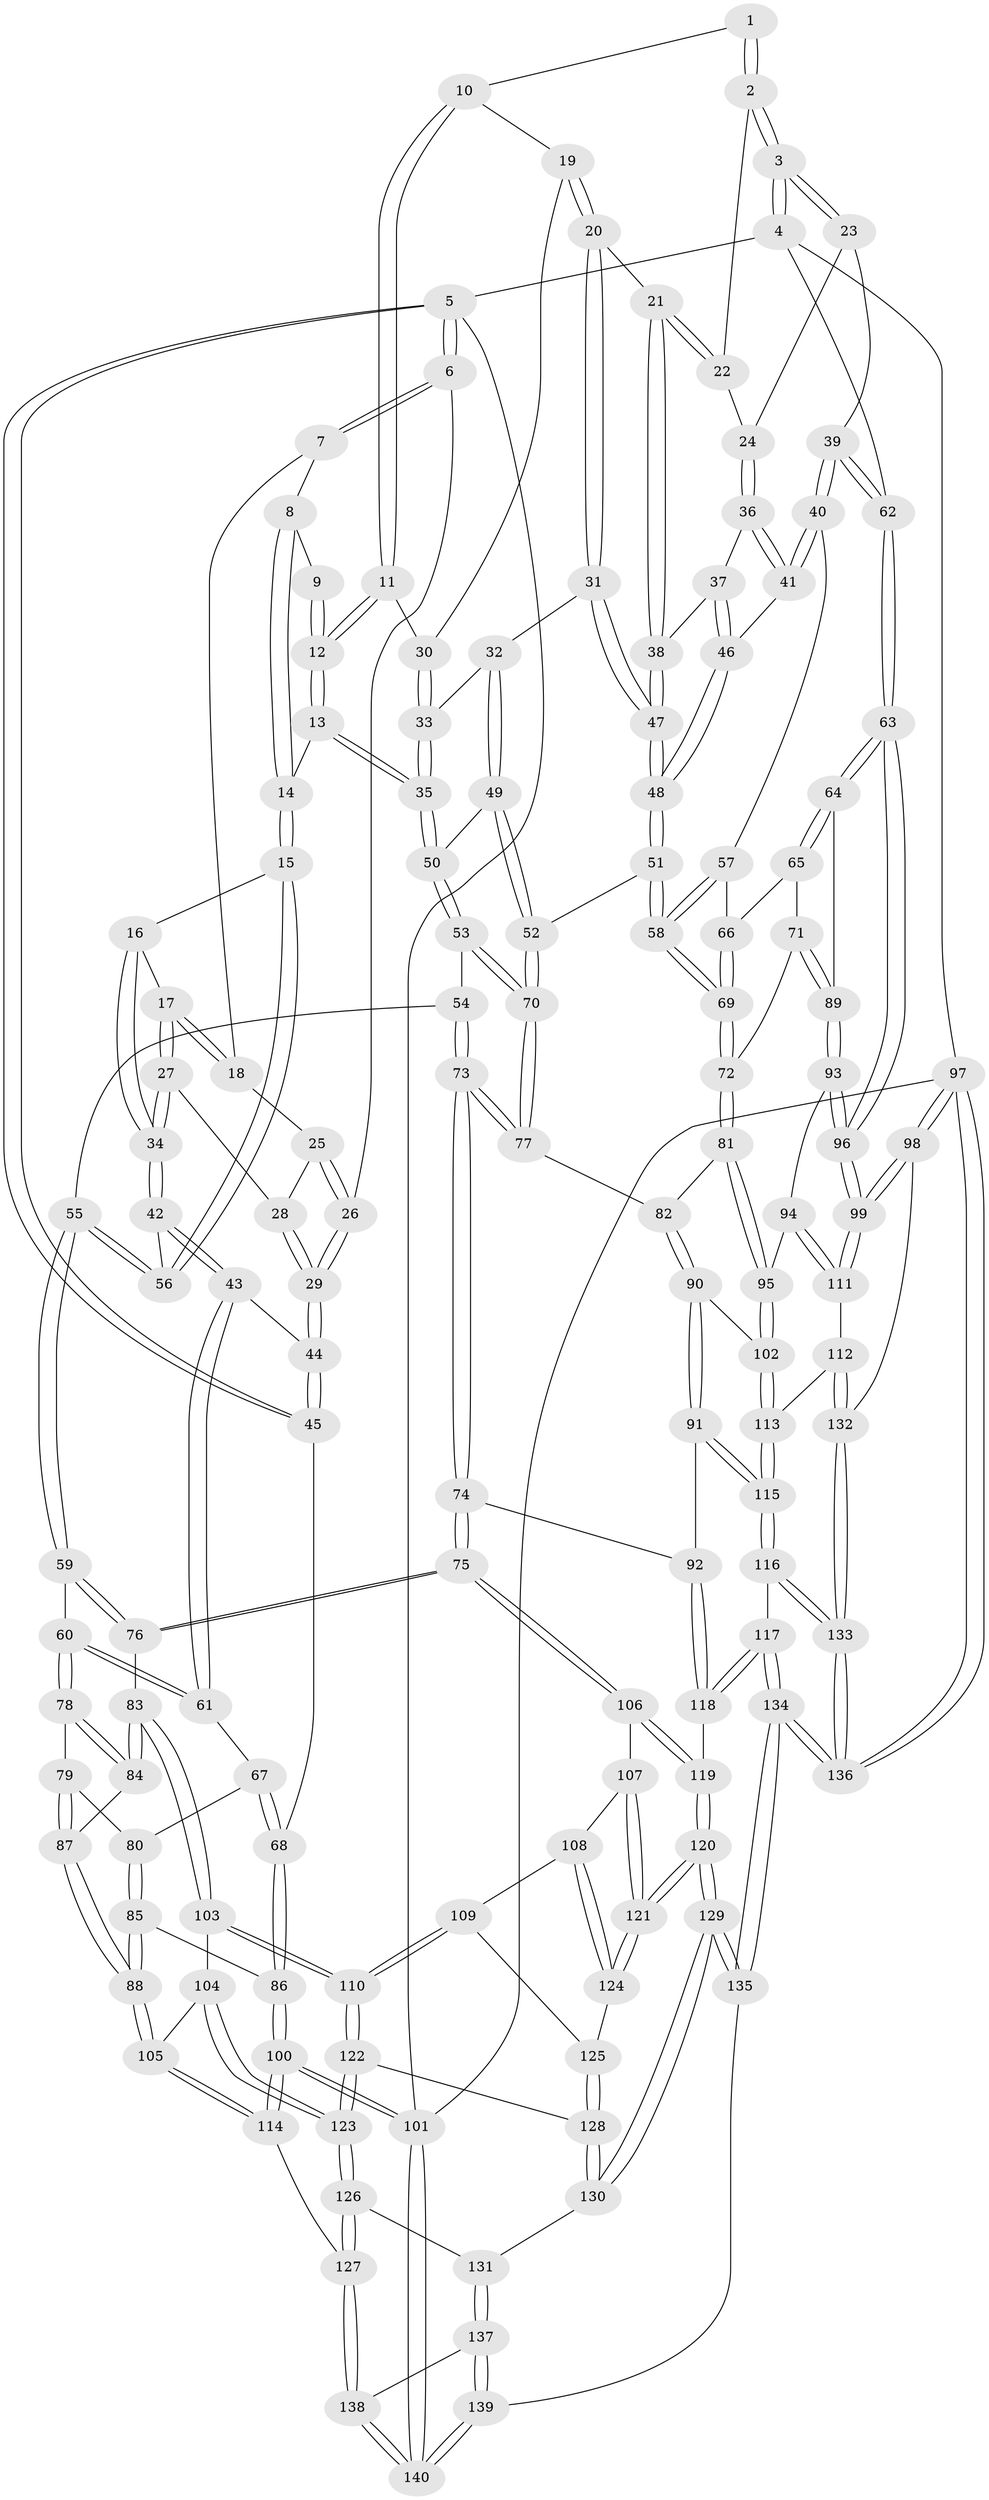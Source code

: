 // coarse degree distribution, {2: 0.10588235294117647, 4: 0.17647058823529413, 3: 0.6235294117647059, 5: 0.08235294117647059, 6: 0.011764705882352941}
// Generated by graph-tools (version 1.1) at 2025/54/03/04/25 22:54:14]
// undirected, 140 vertices, 347 edges
graph export_dot {
  node [color=gray90,style=filled];
  1 [pos="+0.5989799266483675+0"];
  2 [pos="+0.9347001087649257+0"];
  3 [pos="+1+0"];
  4 [pos="+1+0"];
  5 [pos="+0+0"];
  6 [pos="+0+0"];
  7 [pos="+0.25542802739147724+0"];
  8 [pos="+0.26820988511085303+0"];
  9 [pos="+0.551112765109841+0"];
  10 [pos="+0.6400470509727724+0"];
  11 [pos="+0.5158341096445216+0.09413308719193107"];
  12 [pos="+0.4900610442476863+0.09452375042406858"];
  13 [pos="+0.45818143308818615+0.13016174112078"];
  14 [pos="+0.45158145072351286+0.1310308635257356"];
  15 [pos="+0.431814332952889+0.13840211337419256"];
  16 [pos="+0.3585204057036175+0.1021704548288942"];
  17 [pos="+0.2976680125135644+0.03968267765161537"];
  18 [pos="+0.2690773818844889+0"];
  19 [pos="+0.6562025395578537+0.06257092421699781"];
  20 [pos="+0.7443855282367396+0.12922938381199178"];
  21 [pos="+0.7489160694372735+0.1291978989718339"];
  22 [pos="+0.8527092897817743+0"];
  23 [pos="+0.9360687807733123+0.11426039173019198"];
  24 [pos="+0.8794889798797559+0.12925796088510272"];
  25 [pos="+0.2052532595478809+0.06359102739099935"];
  26 [pos="+0.10490967977847072+0.07128135881384352"];
  27 [pos="+0.24669379946038672+0.1395369607207167"];
  28 [pos="+0.20326061104840423+0.08522477113453342"];
  29 [pos="+0.1259909524440447+0.17016909735871125"];
  30 [pos="+0.5897603166432619+0.09804587836239635"];
  31 [pos="+0.6882824482325566+0.173190414680128"];
  32 [pos="+0.6728258839676007+0.18208399183229917"];
  33 [pos="+0.6104662475164172+0.16181889485774661"];
  34 [pos="+0.24575520456130434+0.18092419850643676"];
  35 [pos="+0.5263238408617718+0.20665387533255683"];
  36 [pos="+0.8390528092704582+0.1557872889429428"];
  37 [pos="+0.7675290477128536+0.13937913234778845"];
  38 [pos="+0.7500161707030001+0.13014129489879553"];
  39 [pos="+0.9709001630842867+0.2597901745703575"];
  40 [pos="+0.9257426912117427+0.26466073708611043"];
  41 [pos="+0.9002640881299113+0.2511191368772253"];
  42 [pos="+0.2349286926031146+0.2109264680672782"];
  43 [pos="+0.14035187463822085+0.2514914142335306"];
  44 [pos="+0.12276863989255815+0.24168904680985923"];
  45 [pos="+0+0.2532595818141571"];
  46 [pos="+0.8043096961192528+0.27913921368552924"];
  47 [pos="+0.7320980244306494+0.3633740555988363"];
  48 [pos="+0.7321280810337917+0.36627477337358755"];
  49 [pos="+0.6711153791079235+0.18510015542839142"];
  50 [pos="+0.5634835159839019+0.3056552381684421"];
  51 [pos="+0.7250580600976744+0.38320186036263265"];
  52 [pos="+0.7006453722720696+0.3857253085319766"];
  53 [pos="+0.5634767628224338+0.33419095097059837"];
  54 [pos="+0.4776359418777404+0.37819658553611524"];
  55 [pos="+0.39060124243150096+0.355530490584657"];
  56 [pos="+0.36321588985306663+0.2456202604537762"];
  57 [pos="+0.920522515642519+0.27474098696546023"];
  58 [pos="+0.7512891090565814+0.3980088432108021"];
  59 [pos="+0.31325921379578064+0.4062083281786352"];
  60 [pos="+0.2021736872731845+0.4028914591755997"];
  61 [pos="+0.18910956912723534+0.38659650177056704"];
  62 [pos="+1+0.3160054155223299"];
  63 [pos="+1+0.38226936219274477"];
  64 [pos="+1+0.40130944648229927"];
  65 [pos="+0.9753981660926807+0.41614967498684013"];
  66 [pos="+0.8938688072186297+0.3709704772945453"];
  67 [pos="+0.020379796523878727+0.4282301079293028"];
  68 [pos="+0+0.38275400687197514"];
  69 [pos="+0.7904568856922415+0.427886868334377"];
  70 [pos="+0.6853872261090375+0.38889692206527915"];
  71 [pos="+0.842165060390676+0.5006462098084644"];
  72 [pos="+0.8320027602797587+0.4981581660643908"];
  73 [pos="+0.4950319086000304+0.5870252671829032"];
  74 [pos="+0.48945259794776563+0.5991128083660935"];
  75 [pos="+0.47443288947089907+0.6076796130047607"];
  76 [pos="+0.3603600387081103+0.5846666256495"];
  77 [pos="+0.6418760209468575+0.5072305230748568"];
  78 [pos="+0.18833056003093682+0.44890169549468284"];
  79 [pos="+0.10353145411489545+0.5016664381201044"];
  80 [pos="+0.08548484274503018+0.5054443695955281"];
  81 [pos="+0.7756461579378523+0.5887977676405781"];
  82 [pos="+0.678204000655817+0.5534253971709311"];
  83 [pos="+0.30854583598860924+0.6083199651138697"];
  84 [pos="+0.21085786667079623+0.5607218825660988"];
  85 [pos="+0.04215677367783641+0.5520519937640845"];
  86 [pos="+0+0.4870844769968686"];
  87 [pos="+0.1404969865292335+0.6171095932510995"];
  88 [pos="+0.10245539506795916+0.6659391147184944"];
  89 [pos="+0.9013713872689525+0.5421692087250304"];
  90 [pos="+0.649679843933262+0.6490723553267804"];
  91 [pos="+0.6186696236462353+0.664032416830318"];
  92 [pos="+0.5880633533614069+0.6603229122677959"];
  93 [pos="+0.9298032097016151+0.5887274169550867"];
  94 [pos="+0.8955517474859491+0.6570202054987972"];
  95 [pos="+0.7754725147448996+0.6336323463962208"];
  96 [pos="+1+0.6429182541987195"];
  97 [pos="+1+1"];
  98 [pos="+1+0.8811513076882429"];
  99 [pos="+1+0.6590478330622148"];
  100 [pos="+0+0.8467099484765298"];
  101 [pos="+0+1"];
  102 [pos="+0.764031488007459+0.6540813930202876"];
  103 [pos="+0.2818216470150638+0.6756030755894106"];
  104 [pos="+0.1242723145022463+0.6819812139474987"];
  105 [pos="+0.10072829310614662+0.675244434172618"];
  106 [pos="+0.46999804954907776+0.6289817004087183"];
  107 [pos="+0.43927885826800106+0.6911947910880599"];
  108 [pos="+0.42749309805387986+0.7103639285766367"];
  109 [pos="+0.40714569956698543+0.7264934924445051"];
  110 [pos="+0.2967819201347263+0.7760913593215109"];
  111 [pos="+0.9180971671596397+0.7352042274010467"];
  112 [pos="+0.867236050753066+0.8088924934328143"];
  113 [pos="+0.7691117175606175+0.7869784405790459"];
  114 [pos="+0+0.7921807973493735"];
  115 [pos="+0.715751291549263+0.8137412218268918"];
  116 [pos="+0.7127729747077631+0.8168963217455759"];
  117 [pos="+0.6617639469298426+0.8384299075730445"];
  118 [pos="+0.5765533897032296+0.8311709777931952"];
  119 [pos="+0.5508266987735049+0.8387807101379484"];
  120 [pos="+0.5307806505985408+0.8529012393719732"];
  121 [pos="+0.5248221310763296+0.8491599970867966"];
  122 [pos="+0.28967002988728807+0.7954625893450658"];
  123 [pos="+0.2753803552320942+0.8065516462358918"];
  124 [pos="+0.4617703356049573+0.8161022102410682"];
  125 [pos="+0.41278824964334726+0.8174789749794016"];
  126 [pos="+0.24634537914806912+0.8473248259603839"];
  127 [pos="+0.18108105612686295+0.8920422886596555"];
  128 [pos="+0.37247941212118274+0.8354788563691427"];
  129 [pos="+0.4925029077769171+0.9426060951638963"];
  130 [pos="+0.39285892304075937+0.8833117520032456"];
  131 [pos="+0.3387189084264207+0.9285549027759762"];
  132 [pos="+0.9023094656218231+0.8672334308817071"];
  133 [pos="+0.832554486228505+1"];
  134 [pos="+0.6269491753097521+1"];
  135 [pos="+0.4931997993246394+1"];
  136 [pos="+0.8286515602965733+1"];
  137 [pos="+0.3455090342135778+0.9694553765986004"];
  138 [pos="+0.18626425944276692+0.9483088782599817"];
  139 [pos="+0.4749011122560561+1"];
  140 [pos="+0.14773671424885748+1"];
  1 -- 2;
  1 -- 2;
  1 -- 10;
  2 -- 3;
  2 -- 3;
  2 -- 22;
  3 -- 4;
  3 -- 4;
  3 -- 23;
  3 -- 23;
  4 -- 5;
  4 -- 62;
  4 -- 97;
  5 -- 6;
  5 -- 6;
  5 -- 45;
  5 -- 45;
  5 -- 101;
  6 -- 7;
  6 -- 7;
  6 -- 26;
  7 -- 8;
  7 -- 18;
  8 -- 9;
  8 -- 14;
  8 -- 14;
  9 -- 12;
  9 -- 12;
  10 -- 11;
  10 -- 11;
  10 -- 19;
  11 -- 12;
  11 -- 12;
  11 -- 30;
  12 -- 13;
  12 -- 13;
  13 -- 14;
  13 -- 35;
  13 -- 35;
  14 -- 15;
  14 -- 15;
  15 -- 16;
  15 -- 56;
  15 -- 56;
  16 -- 17;
  16 -- 34;
  16 -- 34;
  17 -- 18;
  17 -- 18;
  17 -- 27;
  17 -- 27;
  18 -- 25;
  19 -- 20;
  19 -- 20;
  19 -- 30;
  20 -- 21;
  20 -- 31;
  20 -- 31;
  21 -- 22;
  21 -- 22;
  21 -- 38;
  21 -- 38;
  22 -- 24;
  23 -- 24;
  23 -- 39;
  24 -- 36;
  24 -- 36;
  25 -- 26;
  25 -- 26;
  25 -- 28;
  26 -- 29;
  26 -- 29;
  27 -- 28;
  27 -- 34;
  27 -- 34;
  28 -- 29;
  28 -- 29;
  29 -- 44;
  29 -- 44;
  30 -- 33;
  30 -- 33;
  31 -- 32;
  31 -- 47;
  31 -- 47;
  32 -- 33;
  32 -- 49;
  32 -- 49;
  33 -- 35;
  33 -- 35;
  34 -- 42;
  34 -- 42;
  35 -- 50;
  35 -- 50;
  36 -- 37;
  36 -- 41;
  36 -- 41;
  37 -- 38;
  37 -- 46;
  37 -- 46;
  38 -- 47;
  38 -- 47;
  39 -- 40;
  39 -- 40;
  39 -- 62;
  39 -- 62;
  40 -- 41;
  40 -- 41;
  40 -- 57;
  41 -- 46;
  42 -- 43;
  42 -- 43;
  42 -- 56;
  43 -- 44;
  43 -- 61;
  43 -- 61;
  44 -- 45;
  44 -- 45;
  45 -- 68;
  46 -- 48;
  46 -- 48;
  47 -- 48;
  47 -- 48;
  48 -- 51;
  48 -- 51;
  49 -- 50;
  49 -- 52;
  49 -- 52;
  50 -- 53;
  50 -- 53;
  51 -- 52;
  51 -- 58;
  51 -- 58;
  52 -- 70;
  52 -- 70;
  53 -- 54;
  53 -- 70;
  53 -- 70;
  54 -- 55;
  54 -- 73;
  54 -- 73;
  55 -- 56;
  55 -- 56;
  55 -- 59;
  55 -- 59;
  57 -- 58;
  57 -- 58;
  57 -- 66;
  58 -- 69;
  58 -- 69;
  59 -- 60;
  59 -- 76;
  59 -- 76;
  60 -- 61;
  60 -- 61;
  60 -- 78;
  60 -- 78;
  61 -- 67;
  62 -- 63;
  62 -- 63;
  63 -- 64;
  63 -- 64;
  63 -- 96;
  63 -- 96;
  64 -- 65;
  64 -- 65;
  64 -- 89;
  65 -- 66;
  65 -- 71;
  66 -- 69;
  66 -- 69;
  67 -- 68;
  67 -- 68;
  67 -- 80;
  68 -- 86;
  68 -- 86;
  69 -- 72;
  69 -- 72;
  70 -- 77;
  70 -- 77;
  71 -- 72;
  71 -- 89;
  71 -- 89;
  72 -- 81;
  72 -- 81;
  73 -- 74;
  73 -- 74;
  73 -- 77;
  73 -- 77;
  74 -- 75;
  74 -- 75;
  74 -- 92;
  75 -- 76;
  75 -- 76;
  75 -- 106;
  75 -- 106;
  76 -- 83;
  77 -- 82;
  78 -- 79;
  78 -- 84;
  78 -- 84;
  79 -- 80;
  79 -- 87;
  79 -- 87;
  80 -- 85;
  80 -- 85;
  81 -- 82;
  81 -- 95;
  81 -- 95;
  82 -- 90;
  82 -- 90;
  83 -- 84;
  83 -- 84;
  83 -- 103;
  83 -- 103;
  84 -- 87;
  85 -- 86;
  85 -- 88;
  85 -- 88;
  86 -- 100;
  86 -- 100;
  87 -- 88;
  87 -- 88;
  88 -- 105;
  88 -- 105;
  89 -- 93;
  89 -- 93;
  90 -- 91;
  90 -- 91;
  90 -- 102;
  91 -- 92;
  91 -- 115;
  91 -- 115;
  92 -- 118;
  92 -- 118;
  93 -- 94;
  93 -- 96;
  93 -- 96;
  94 -- 95;
  94 -- 111;
  94 -- 111;
  95 -- 102;
  95 -- 102;
  96 -- 99;
  96 -- 99;
  97 -- 98;
  97 -- 98;
  97 -- 136;
  97 -- 136;
  97 -- 101;
  98 -- 99;
  98 -- 99;
  98 -- 132;
  99 -- 111;
  99 -- 111;
  100 -- 101;
  100 -- 101;
  100 -- 114;
  100 -- 114;
  101 -- 140;
  101 -- 140;
  102 -- 113;
  102 -- 113;
  103 -- 104;
  103 -- 110;
  103 -- 110;
  104 -- 105;
  104 -- 123;
  104 -- 123;
  105 -- 114;
  105 -- 114;
  106 -- 107;
  106 -- 119;
  106 -- 119;
  107 -- 108;
  107 -- 121;
  107 -- 121;
  108 -- 109;
  108 -- 124;
  108 -- 124;
  109 -- 110;
  109 -- 110;
  109 -- 125;
  110 -- 122;
  110 -- 122;
  111 -- 112;
  112 -- 113;
  112 -- 132;
  112 -- 132;
  113 -- 115;
  113 -- 115;
  114 -- 127;
  115 -- 116;
  115 -- 116;
  116 -- 117;
  116 -- 133;
  116 -- 133;
  117 -- 118;
  117 -- 118;
  117 -- 134;
  117 -- 134;
  118 -- 119;
  119 -- 120;
  119 -- 120;
  120 -- 121;
  120 -- 121;
  120 -- 129;
  120 -- 129;
  121 -- 124;
  121 -- 124;
  122 -- 123;
  122 -- 123;
  122 -- 128;
  123 -- 126;
  123 -- 126;
  124 -- 125;
  125 -- 128;
  125 -- 128;
  126 -- 127;
  126 -- 127;
  126 -- 131;
  127 -- 138;
  127 -- 138;
  128 -- 130;
  128 -- 130;
  129 -- 130;
  129 -- 130;
  129 -- 135;
  129 -- 135;
  130 -- 131;
  131 -- 137;
  131 -- 137;
  132 -- 133;
  132 -- 133;
  133 -- 136;
  133 -- 136;
  134 -- 135;
  134 -- 135;
  134 -- 136;
  134 -- 136;
  135 -- 139;
  137 -- 138;
  137 -- 139;
  137 -- 139;
  138 -- 140;
  138 -- 140;
  139 -- 140;
  139 -- 140;
}
